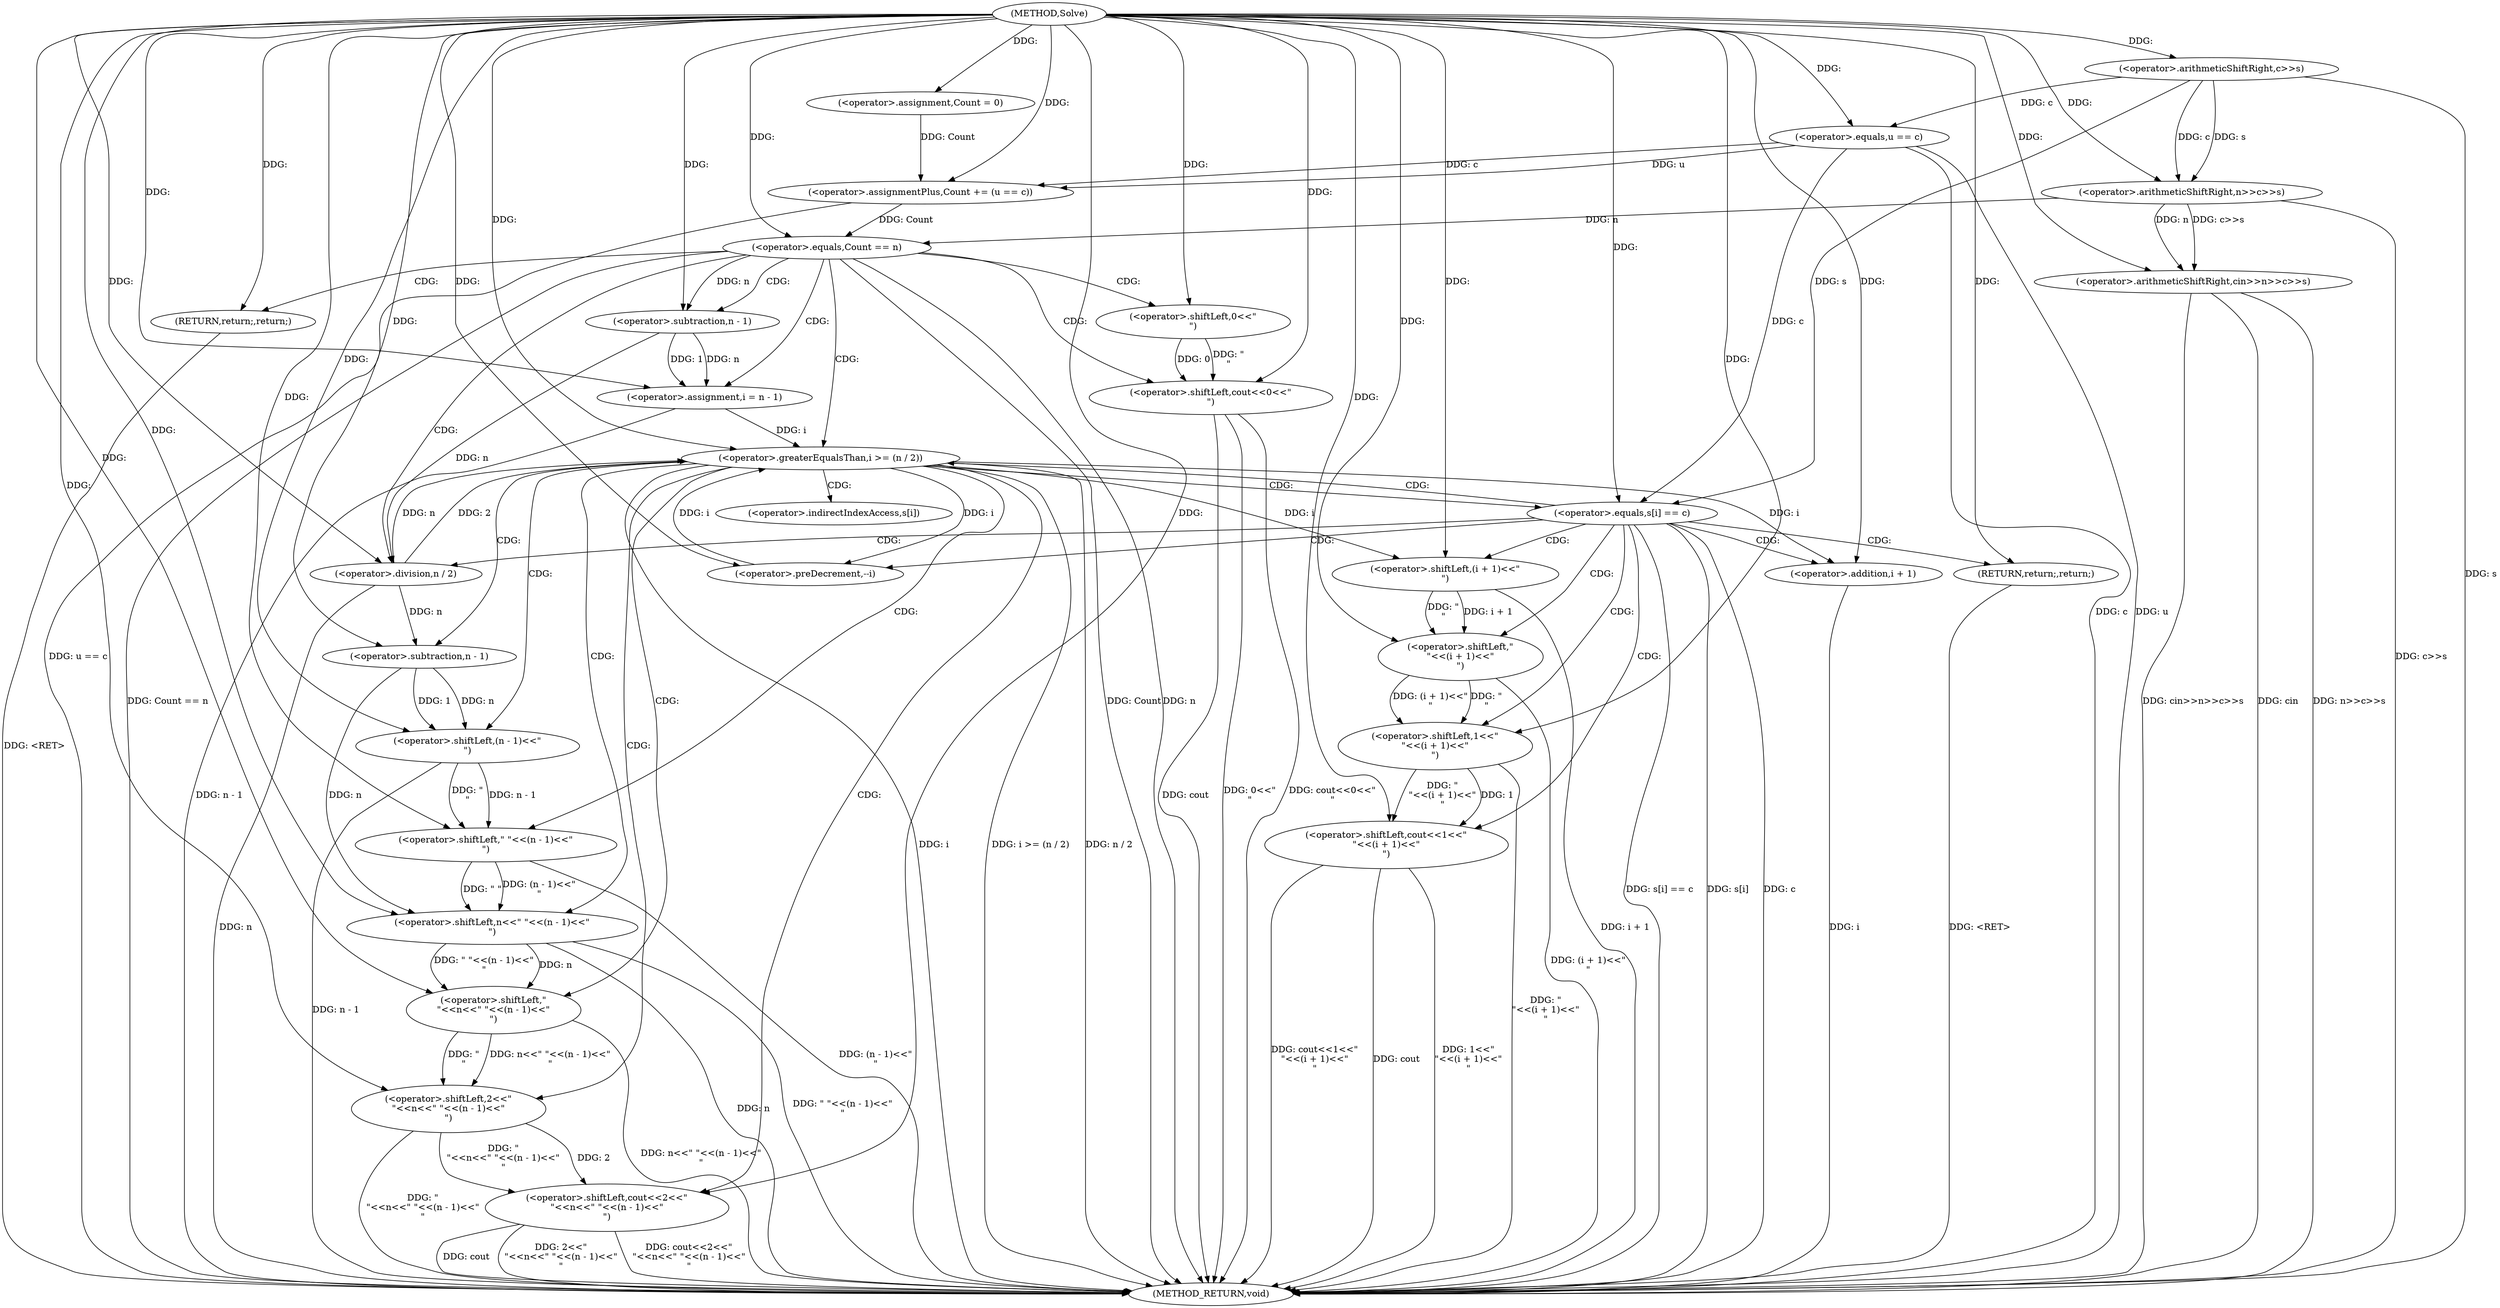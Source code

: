 digraph "Solve" {  
"1000103" [label = "(METHOD,Solve)" ]
"1000182" [label = "(METHOD_RETURN,void)" ]
"1000105" [label = "(<operator>.arithmeticShiftRight,cin>>n>>c>>s)" ]
"1000112" [label = "(<operator>.assignment,Count = 0)" ]
"1000167" [label = "(<operator>.shiftLeft,cout<<2<<\"\n\"<<n<<\" \"<<(n - 1)<<\"\n\")" ]
"1000117" [label = "(<operator>.assignmentPlus,Count += (u == c))" ]
"1000123" [label = "(<operator>.equals,Count == n)" ]
"1000135" [label = "(<operator>.assignment,i = n - 1)" ]
"1000140" [label = "(<operator>.greaterEqualsThan,i >= (n / 2))" ]
"1000145" [label = "(<operator>.preDecrement,--i)" ]
"1000107" [label = "(<operator>.arithmeticShiftRight,n>>c>>s)" ]
"1000127" [label = "(<operator>.shiftLeft,cout<<0<<\"\n\")" ]
"1000132" [label = "(RETURN,return;,return;)" ]
"1000169" [label = "(<operator>.shiftLeft,2<<\"\n\"<<n<<\" \"<<(n - 1)<<\"\n\")" ]
"1000109" [label = "(<operator>.arithmeticShiftRight,c>>s)" ]
"1000119" [label = "(<operator>.equals,u == c)" ]
"1000137" [label = "(<operator>.subtraction,n - 1)" ]
"1000142" [label = "(<operator>.division,n / 2)" ]
"1000149" [label = "(<operator>.equals,s[i] == c)" ]
"1000171" [label = "(<operator>.shiftLeft,\"\n\"<<n<<\" \"<<(n - 1)<<\"\n\")" ]
"1000129" [label = "(<operator>.shiftLeft,0<<\"\n\")" ]
"1000155" [label = "(<operator>.shiftLeft,cout<<1<<\"\n\"<<(i + 1)<<\"\n\")" ]
"1000166" [label = "(RETURN,return;,return;)" ]
"1000173" [label = "(<operator>.shiftLeft,n<<\" \"<<(n - 1)<<\"\n\")" ]
"1000175" [label = "(<operator>.shiftLeft,\" \"<<(n - 1)<<\"\n\")" ]
"1000157" [label = "(<operator>.shiftLeft,1<<\"\n\"<<(i + 1)<<\"\n\")" ]
"1000177" [label = "(<operator>.shiftLeft,(n - 1)<<\"\n\")" ]
"1000159" [label = "(<operator>.shiftLeft,\"\n\"<<(i + 1)<<\"\n\")" ]
"1000178" [label = "(<operator>.subtraction,n - 1)" ]
"1000161" [label = "(<operator>.shiftLeft,(i + 1)<<\"\n\")" ]
"1000162" [label = "(<operator>.addition,i + 1)" ]
"1000150" [label = "(<operator>.indirectIndexAccess,s[i])" ]
  "1000132" -> "1000182"  [ label = "DDG: <RET>"] 
  "1000166" -> "1000182"  [ label = "DDG: <RET>"] 
  "1000109" -> "1000182"  [ label = "DDG: s"] 
  "1000107" -> "1000182"  [ label = "DDG: c>>s"] 
  "1000105" -> "1000182"  [ label = "DDG: n>>c>>s"] 
  "1000105" -> "1000182"  [ label = "DDG: cin>>n>>c>>s"] 
  "1000119" -> "1000182"  [ label = "DDG: c"] 
  "1000117" -> "1000182"  [ label = "DDG: u == c"] 
  "1000123" -> "1000182"  [ label = "DDG: Count"] 
  "1000123" -> "1000182"  [ label = "DDG: n"] 
  "1000123" -> "1000182"  [ label = "DDG: Count == n"] 
  "1000135" -> "1000182"  [ label = "DDG: n - 1"] 
  "1000140" -> "1000182"  [ label = "DDG: i"] 
  "1000142" -> "1000182"  [ label = "DDG: n"] 
  "1000140" -> "1000182"  [ label = "DDG: n / 2"] 
  "1000140" -> "1000182"  [ label = "DDG: i >= (n / 2)"] 
  "1000167" -> "1000182"  [ label = "DDG: cout"] 
  "1000173" -> "1000182"  [ label = "DDG: n"] 
  "1000177" -> "1000182"  [ label = "DDG: n - 1"] 
  "1000175" -> "1000182"  [ label = "DDG: (n - 1)<<\"\n\""] 
  "1000173" -> "1000182"  [ label = "DDG: \" \"<<(n - 1)<<\"\n\""] 
  "1000171" -> "1000182"  [ label = "DDG: n<<\" \"<<(n - 1)<<\"\n\""] 
  "1000169" -> "1000182"  [ label = "DDG: \"\n\"<<n<<\" \"<<(n - 1)<<\"\n\""] 
  "1000167" -> "1000182"  [ label = "DDG: 2<<\"\n\"<<n<<\" \"<<(n - 1)<<\"\n\""] 
  "1000167" -> "1000182"  [ label = "DDG: cout<<2<<\"\n\"<<n<<\" \"<<(n - 1)<<\"\n\""] 
  "1000149" -> "1000182"  [ label = "DDG: s[i]"] 
  "1000149" -> "1000182"  [ label = "DDG: c"] 
  "1000149" -> "1000182"  [ label = "DDG: s[i] == c"] 
  "1000155" -> "1000182"  [ label = "DDG: cout"] 
  "1000162" -> "1000182"  [ label = "DDG: i"] 
  "1000161" -> "1000182"  [ label = "DDG: i + 1"] 
  "1000159" -> "1000182"  [ label = "DDG: (i + 1)<<\"\n\""] 
  "1000157" -> "1000182"  [ label = "DDG: \"\n\"<<(i + 1)<<\"\n\""] 
  "1000155" -> "1000182"  [ label = "DDG: 1<<\"\n\"<<(i + 1)<<\"\n\""] 
  "1000155" -> "1000182"  [ label = "DDG: cout<<1<<\"\n\"<<(i + 1)<<\"\n\""] 
  "1000127" -> "1000182"  [ label = "DDG: cout"] 
  "1000127" -> "1000182"  [ label = "DDG: 0<<\"\n\""] 
  "1000127" -> "1000182"  [ label = "DDG: cout<<0<<\"\n\""] 
  "1000119" -> "1000182"  [ label = "DDG: u"] 
  "1000105" -> "1000182"  [ label = "DDG: cin"] 
  "1000103" -> "1000112"  [ label = "DDG: "] 
  "1000103" -> "1000105"  [ label = "DDG: "] 
  "1000107" -> "1000105"  [ label = "DDG: c>>s"] 
  "1000107" -> "1000105"  [ label = "DDG: n"] 
  "1000119" -> "1000117"  [ label = "DDG: u"] 
  "1000119" -> "1000117"  [ label = "DDG: c"] 
  "1000137" -> "1000135"  [ label = "DDG: 1"] 
  "1000137" -> "1000135"  [ label = "DDG: n"] 
  "1000103" -> "1000167"  [ label = "DDG: "] 
  "1000169" -> "1000167"  [ label = "DDG: 2"] 
  "1000169" -> "1000167"  [ label = "DDG: \"\n\"<<n<<\" \"<<(n - 1)<<\"\n\""] 
  "1000103" -> "1000107"  [ label = "DDG: "] 
  "1000109" -> "1000107"  [ label = "DDG: c"] 
  "1000109" -> "1000107"  [ label = "DDG: s"] 
  "1000112" -> "1000117"  [ label = "DDG: Count"] 
  "1000103" -> "1000117"  [ label = "DDG: "] 
  "1000117" -> "1000123"  [ label = "DDG: Count"] 
  "1000103" -> "1000123"  [ label = "DDG: "] 
  "1000107" -> "1000123"  [ label = "DDG: n"] 
  "1000103" -> "1000132"  [ label = "DDG: "] 
  "1000103" -> "1000135"  [ label = "DDG: "] 
  "1000135" -> "1000140"  [ label = "DDG: i"] 
  "1000145" -> "1000140"  [ label = "DDG: i"] 
  "1000103" -> "1000140"  [ label = "DDG: "] 
  "1000142" -> "1000140"  [ label = "DDG: n"] 
  "1000142" -> "1000140"  [ label = "DDG: 2"] 
  "1000140" -> "1000145"  [ label = "DDG: i"] 
  "1000103" -> "1000145"  [ label = "DDG: "] 
  "1000103" -> "1000169"  [ label = "DDG: "] 
  "1000171" -> "1000169"  [ label = "DDG: \"\n\""] 
  "1000171" -> "1000169"  [ label = "DDG: n<<\" \"<<(n - 1)<<\"\n\""] 
  "1000103" -> "1000109"  [ label = "DDG: "] 
  "1000103" -> "1000119"  [ label = "DDG: "] 
  "1000109" -> "1000119"  [ label = "DDG: c"] 
  "1000103" -> "1000127"  [ label = "DDG: "] 
  "1000129" -> "1000127"  [ label = "DDG: 0"] 
  "1000129" -> "1000127"  [ label = "DDG: \"\n\""] 
  "1000123" -> "1000137"  [ label = "DDG: n"] 
  "1000103" -> "1000137"  [ label = "DDG: "] 
  "1000137" -> "1000142"  [ label = "DDG: n"] 
  "1000103" -> "1000142"  [ label = "DDG: "] 
  "1000103" -> "1000171"  [ label = "DDG: "] 
  "1000173" -> "1000171"  [ label = "DDG: n"] 
  "1000173" -> "1000171"  [ label = "DDG: \" \"<<(n - 1)<<\"\n\""] 
  "1000103" -> "1000129"  [ label = "DDG: "] 
  "1000109" -> "1000149"  [ label = "DDG: s"] 
  "1000119" -> "1000149"  [ label = "DDG: c"] 
  "1000103" -> "1000149"  [ label = "DDG: "] 
  "1000103" -> "1000166"  [ label = "DDG: "] 
  "1000178" -> "1000173"  [ label = "DDG: n"] 
  "1000103" -> "1000173"  [ label = "DDG: "] 
  "1000175" -> "1000173"  [ label = "DDG: \" \""] 
  "1000175" -> "1000173"  [ label = "DDG: (n - 1)<<\"\n\""] 
  "1000103" -> "1000155"  [ label = "DDG: "] 
  "1000157" -> "1000155"  [ label = "DDG: \"\n\"<<(i + 1)<<\"\n\""] 
  "1000157" -> "1000155"  [ label = "DDG: 1"] 
  "1000103" -> "1000175"  [ label = "DDG: "] 
  "1000177" -> "1000175"  [ label = "DDG: n - 1"] 
  "1000177" -> "1000175"  [ label = "DDG: \"\n\""] 
  "1000103" -> "1000157"  [ label = "DDG: "] 
  "1000159" -> "1000157"  [ label = "DDG: (i + 1)<<\"\n\""] 
  "1000159" -> "1000157"  [ label = "DDG: \"\n\""] 
  "1000178" -> "1000177"  [ label = "DDG: n"] 
  "1000178" -> "1000177"  [ label = "DDG: 1"] 
  "1000103" -> "1000177"  [ label = "DDG: "] 
  "1000103" -> "1000159"  [ label = "DDG: "] 
  "1000161" -> "1000159"  [ label = "DDG: i + 1"] 
  "1000161" -> "1000159"  [ label = "DDG: \"\n\""] 
  "1000142" -> "1000178"  [ label = "DDG: n"] 
  "1000103" -> "1000178"  [ label = "DDG: "] 
  "1000140" -> "1000161"  [ label = "DDG: i"] 
  "1000103" -> "1000161"  [ label = "DDG: "] 
  "1000140" -> "1000162"  [ label = "DDG: i"] 
  "1000103" -> "1000162"  [ label = "DDG: "] 
  "1000123" -> "1000127"  [ label = "CDG: "] 
  "1000123" -> "1000142"  [ label = "CDG: "] 
  "1000123" -> "1000135"  [ label = "CDG: "] 
  "1000123" -> "1000132"  [ label = "CDG: "] 
  "1000123" -> "1000137"  [ label = "CDG: "] 
  "1000123" -> "1000129"  [ label = "CDG: "] 
  "1000123" -> "1000140"  [ label = "CDG: "] 
  "1000140" -> "1000150"  [ label = "CDG: "] 
  "1000140" -> "1000149"  [ label = "CDG: "] 
  "1000140" -> "1000169"  [ label = "CDG: "] 
  "1000140" -> "1000178"  [ label = "CDG: "] 
  "1000140" -> "1000167"  [ label = "CDG: "] 
  "1000140" -> "1000173"  [ label = "CDG: "] 
  "1000140" -> "1000175"  [ label = "CDG: "] 
  "1000140" -> "1000171"  [ label = "CDG: "] 
  "1000140" -> "1000177"  [ label = "CDG: "] 
  "1000149" -> "1000142"  [ label = "CDG: "] 
  "1000149" -> "1000161"  [ label = "CDG: "] 
  "1000149" -> "1000166"  [ label = "CDG: "] 
  "1000149" -> "1000157"  [ label = "CDG: "] 
  "1000149" -> "1000159"  [ label = "CDG: "] 
  "1000149" -> "1000155"  [ label = "CDG: "] 
  "1000149" -> "1000145"  [ label = "CDG: "] 
  "1000149" -> "1000162"  [ label = "CDG: "] 
  "1000149" -> "1000140"  [ label = "CDG: "] 
}
